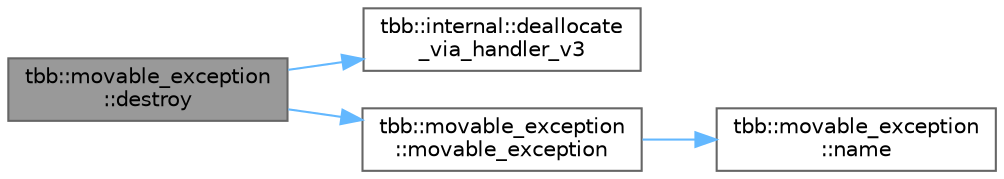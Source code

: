 digraph "tbb::movable_exception::destroy"
{
 // LATEX_PDF_SIZE
  bgcolor="transparent";
  edge [fontname=Helvetica,fontsize=10,labelfontname=Helvetica,labelfontsize=10];
  node [fontname=Helvetica,fontsize=10,shape=box,height=0.2,width=0.4];
  rankdir="LR";
  Node1 [id="Node000001",label="tbb::movable_exception\l::destroy",height=0.2,width=0.4,color="gray40", fillcolor="grey60", style="filled", fontcolor="black",tooltip="Destroys objects created by the move() method."];
  Node1 -> Node2 [id="edge4_Node000001_Node000002",color="steelblue1",style="solid",tooltip=" "];
  Node2 [id="Node000002",label="tbb::internal::deallocate\l_via_handler_v3",height=0.2,width=0.4,color="grey40", fillcolor="white", style="filled",URL="$namespacetbb_1_1internal.html#a09c594367453cbf1ac040fc9ff8396da",tooltip=" "];
  Node1 -> Node3 [id="edge5_Node000001_Node000003",color="steelblue1",style="solid",tooltip=" "];
  Node3 [id="Node000003",label="tbb::movable_exception\l::movable_exception",height=0.2,width=0.4,color="grey40", fillcolor="white", style="filled",URL="$classtbb_1_1movable__exception.html#a785b749022a1e6a7486d315b84bd37e5",tooltip=" "];
  Node3 -> Node4 [id="edge6_Node000003_Node000004",color="steelblue1",style="solid",tooltip=" "];
  Node4 [id="Node000004",label="tbb::movable_exception\l::name",height=0.2,width=0.4,color="grey40", fillcolor="white", style="filled",URL="$classtbb_1_1movable__exception.html#a510b594fb7afe7aa90d04835fff3b68b",tooltip="Returns RTTI name of the originally intercepted exception"];
}
